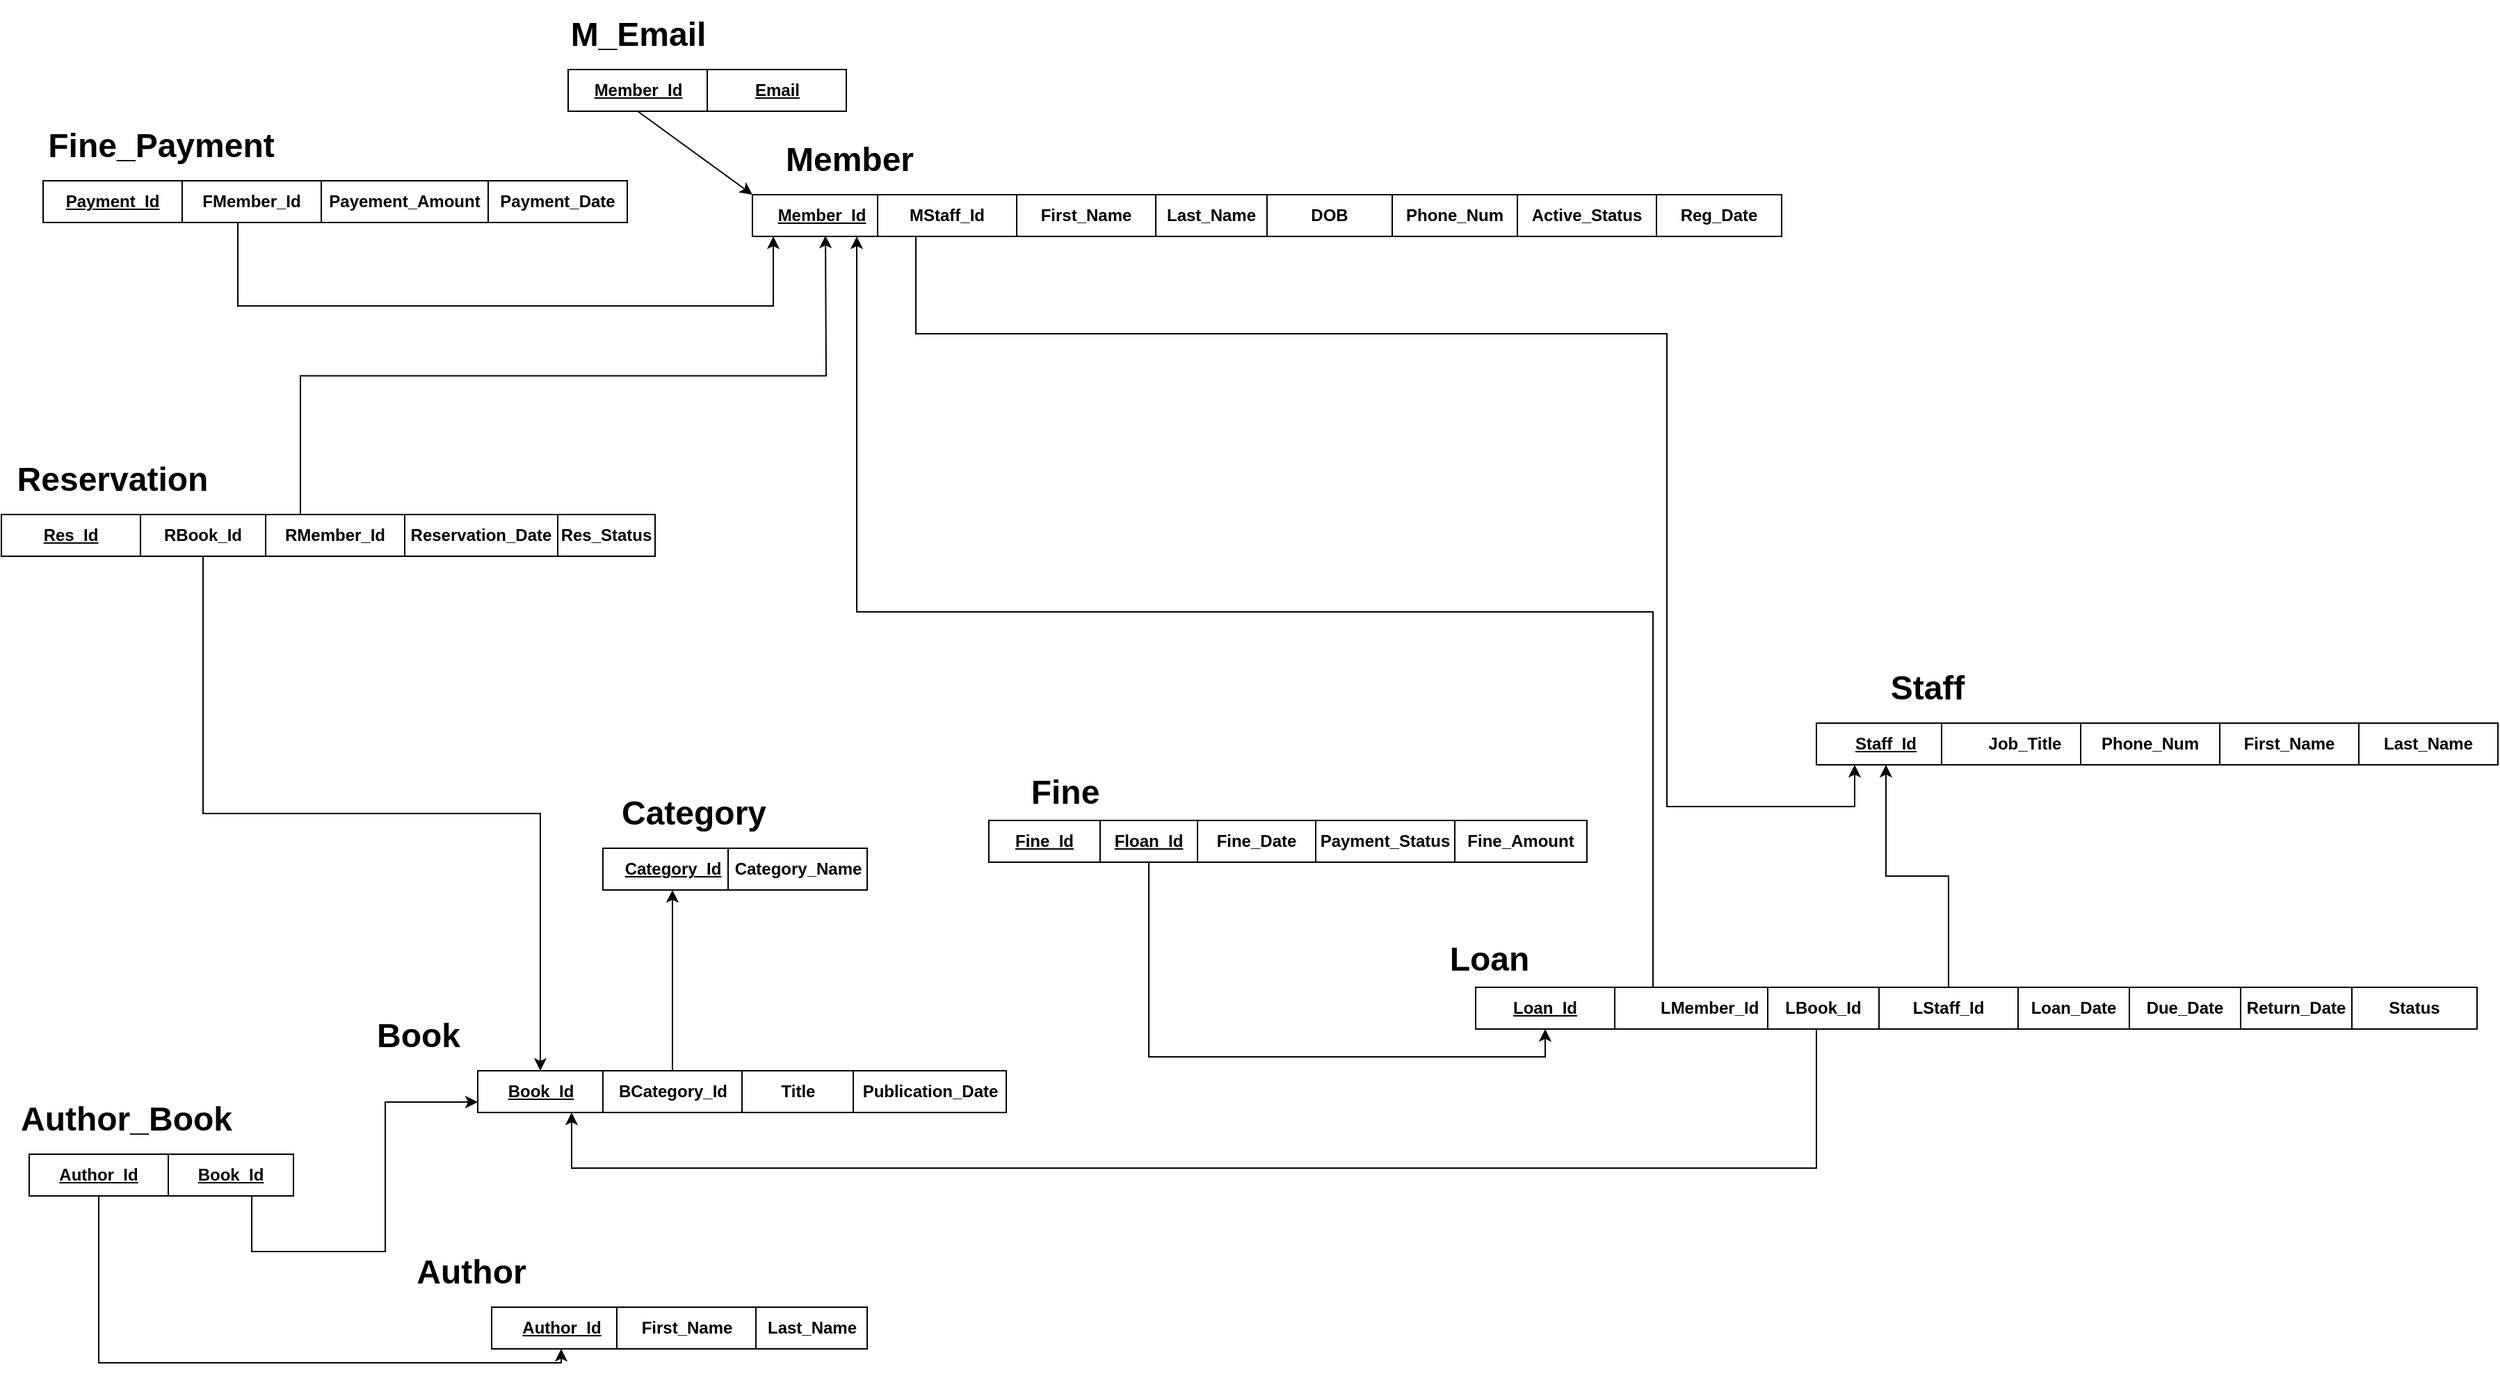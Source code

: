 <mxfile version="24.7.17">
  <diagram name="Page-1" id="WojzUJd4NsJB8XtwfvOg">
    <mxGraphModel dx="4185" dy="1805" grid="1" gridSize="10" guides="1" tooltips="1" connect="1" arrows="1" fold="1" page="1" pageScale="1" pageWidth="1100" pageHeight="850" math="0" shadow="0">
      <root>
        <mxCell id="0" />
        <mxCell id="1" parent="0" />
        <mxCell id="GHtkg06bpZ-TuPadIbtr-33" value="&lt;u&gt;&lt;b&gt;Member_Id&lt;/b&gt;&lt;/u&gt;" style="rounded=0;whiteSpace=wrap;html=1;movable=1;resizable=1;rotatable=1;deletable=1;editable=1;locked=0;connectable=1;" parent="1" vertex="1">
          <mxGeometry x="-780" y="-140" width="100" height="30" as="geometry" />
        </mxCell>
        <mxCell id="GHtkg06bpZ-TuPadIbtr-34" value="&lt;b&gt;First_Name&lt;/b&gt;" style="rounded=0;whiteSpace=wrap;html=1;movable=1;resizable=1;rotatable=1;deletable=1;editable=1;locked=0;connectable=1;" parent="1" vertex="1">
          <mxGeometry x="-590" y="-140" width="100" height="30" as="geometry" />
        </mxCell>
        <mxCell id="GHtkg06bpZ-TuPadIbtr-35" value="&lt;b&gt;Last_Name&lt;/b&gt;" style="rounded=0;whiteSpace=wrap;html=1;movable=1;resizable=1;rotatable=1;deletable=1;editable=1;locked=0;connectable=1;" parent="1" vertex="1">
          <mxGeometry x="-490" y="-140" width="80" height="30" as="geometry" />
        </mxCell>
        <mxCell id="GHtkg06bpZ-TuPadIbtr-37" value="&lt;b&gt;DOB&lt;/b&gt;" style="rounded=0;whiteSpace=wrap;html=1;movable=1;resizable=1;rotatable=1;deletable=1;editable=1;locked=0;connectable=1;" parent="1" vertex="1">
          <mxGeometry x="-410" y="-140" width="90" height="30" as="geometry" />
        </mxCell>
        <mxCell id="GHtkg06bpZ-TuPadIbtr-39" value="&lt;b&gt;Reg_Date&lt;/b&gt;" style="rounded=0;whiteSpace=wrap;html=1;movable=1;resizable=1;rotatable=1;deletable=1;editable=1;locked=0;connectable=1;" parent="1" vertex="1">
          <mxGeometry x="-130" y="-140" width="90" height="30" as="geometry" />
        </mxCell>
        <mxCell id="GHtkg06bpZ-TuPadIbtr-40" value="&lt;b&gt;Phone_Num&lt;/b&gt;" style="rounded=0;whiteSpace=wrap;html=1;movable=1;resizable=1;rotatable=1;deletable=1;editable=1;locked=0;connectable=1;" parent="1" vertex="1">
          <mxGeometry x="-320" y="-140" width="90" height="30" as="geometry" />
        </mxCell>
        <mxCell id="GHtkg06bpZ-TuPadIbtr-41" value="&lt;b&gt;Active_Status&lt;/b&gt;" style="rounded=0;whiteSpace=wrap;html=1;movable=1;resizable=1;rotatable=1;deletable=1;editable=1;locked=0;connectable=1;" parent="1" vertex="1">
          <mxGeometry x="-230" y="-140" width="100" height="30" as="geometry" />
        </mxCell>
        <mxCell id="GHtkg06bpZ-TuPadIbtr-42" value="&lt;b&gt;&lt;font style=&quot;font-size: 24px;&quot;&gt;Member&lt;/font&gt;&lt;/b&gt;" style="text;html=1;align=center;verticalAlign=middle;whiteSpace=wrap;rounded=0;" parent="1" vertex="1">
          <mxGeometry x="-780" y="-190" width="140" height="50" as="geometry" />
        </mxCell>
        <mxCell id="GHtkg06bpZ-TuPadIbtr-45" value="&lt;u&gt;&lt;b&gt;Book_Id&lt;/b&gt;&lt;/u&gt;" style="rounded=0;whiteSpace=wrap;html=1;" parent="1" vertex="1">
          <mxGeometry x="-977.5" y="490" width="90" height="30" as="geometry" />
        </mxCell>
        <mxCell id="GHtkg06bpZ-TuPadIbtr-46" value="&lt;b&gt;Publication_Date&lt;/b&gt;" style="rounded=0;whiteSpace=wrap;html=1;" parent="1" vertex="1">
          <mxGeometry x="-707.5" y="490" width="110" height="30" as="geometry" />
        </mxCell>
        <mxCell id="GHtkg06bpZ-TuPadIbtr-47" value="&lt;b&gt;Title&lt;/b&gt;" style="rounded=0;whiteSpace=wrap;html=1;align=center;" parent="1" vertex="1">
          <mxGeometry x="-787.5" y="490" width="80" height="30" as="geometry" />
        </mxCell>
        <mxCell id="GHtkg06bpZ-TuPadIbtr-54" value="&lt;b&gt;&lt;font style=&quot;font-size: 24px;&quot;&gt;Book&lt;/font&gt;&lt;/b&gt;" style="text;html=1;align=center;verticalAlign=middle;whiteSpace=wrap;rounded=0;" parent="1" vertex="1">
          <mxGeometry x="-1090" y="440" width="140" height="50" as="geometry" />
        </mxCell>
        <mxCell id="GHtkg06bpZ-TuPadIbtr-58" value="&lt;span style=&quot;font-size: 24px;&quot;&gt;&lt;b&gt;Reservation&lt;/b&gt;&lt;/span&gt;" style="text;html=1;align=center;verticalAlign=middle;whiteSpace=wrap;rounded=0;" parent="1" vertex="1">
          <mxGeometry x="-1310" y="40" width="140" height="50" as="geometry" />
        </mxCell>
        <mxCell id="GHtkg06bpZ-TuPadIbtr-61" value="&lt;u&gt;&lt;b&gt;Res_Id&lt;/b&gt;&lt;/u&gt;" style="rounded=0;whiteSpace=wrap;html=1;movable=1;resizable=1;rotatable=1;deletable=1;editable=1;locked=0;connectable=1;" parent="1" vertex="1">
          <mxGeometry x="-1320" y="90" width="100" height="30" as="geometry" />
        </mxCell>
        <mxCell id="GHtkg06bpZ-TuPadIbtr-62" value="&lt;b&gt;Reservation_Date&lt;/b&gt;" style="rounded=0;whiteSpace=wrap;html=1;movable=1;resizable=1;rotatable=1;deletable=1;editable=1;locked=0;connectable=1;" parent="1" vertex="1">
          <mxGeometry x="-1030" y="90" width="110" height="30" as="geometry" />
        </mxCell>
        <mxCell id="GHtkg06bpZ-TuPadIbtr-63" value="&lt;b&gt;Res_Status&lt;/b&gt;" style="rounded=0;whiteSpace=wrap;html=1;movable=1;resizable=1;rotatable=1;deletable=1;editable=1;locked=0;connectable=1;" parent="1" vertex="1">
          <mxGeometry x="-920" y="90" width="70" height="30" as="geometry" />
        </mxCell>
        <mxCell id="GHtkg06bpZ-TuPadIbtr-70" value="&lt;b&gt;&lt;font style=&quot;font-size: 24px;&quot;&gt;Author&lt;/font&gt;&lt;/b&gt;" style="text;html=1;align=center;verticalAlign=middle;whiteSpace=wrap;rounded=0;" parent="1" vertex="1">
          <mxGeometry x="-1052.5" y="610" width="140" height="50" as="geometry" />
        </mxCell>
        <mxCell id="GHtkg06bpZ-TuPadIbtr-72" value="&lt;u&gt;&lt;b&gt;Author_Id&lt;/b&gt;&lt;/u&gt;" style="rounded=0;whiteSpace=wrap;html=1;movable=1;resizable=1;rotatable=1;deletable=1;editable=1;locked=0;connectable=1;" parent="1" vertex="1">
          <mxGeometry x="-967.5" y="660" width="100" height="30" as="geometry" />
        </mxCell>
        <mxCell id="GHtkg06bpZ-TuPadIbtr-73" value="&lt;b&gt;First_Name&lt;/b&gt;" style="rounded=0;whiteSpace=wrap;html=1;movable=1;resizable=1;rotatable=1;deletable=1;editable=1;locked=0;connectable=1;" parent="1" vertex="1">
          <mxGeometry x="-877.5" y="660" width="100" height="30" as="geometry" />
        </mxCell>
        <mxCell id="GHtkg06bpZ-TuPadIbtr-74" value="&lt;b&gt;Last_Name&lt;/b&gt;" style="rounded=0;whiteSpace=wrap;html=1;movable=1;resizable=1;rotatable=1;deletable=1;editable=1;locked=0;connectable=1;" parent="1" vertex="1">
          <mxGeometry x="-777.5" y="660" width="80" height="30" as="geometry" />
        </mxCell>
        <mxCell id="GHtkg06bpZ-TuPadIbtr-81" value="&lt;u&gt;&lt;b&gt;Category_Id&lt;/b&gt;&lt;/u&gt;" style="rounded=0;whiteSpace=wrap;html=1;movable=1;resizable=1;rotatable=1;deletable=1;editable=1;locked=0;connectable=1;" parent="1" vertex="1">
          <mxGeometry x="-887.5" y="330" width="100" height="30" as="geometry" />
        </mxCell>
        <mxCell id="GHtkg06bpZ-TuPadIbtr-82" value="&lt;b&gt;Category_Name&lt;/b&gt;" style="rounded=0;whiteSpace=wrap;html=1;movable=1;resizable=1;rotatable=1;deletable=1;editable=1;locked=0;connectable=1;" parent="1" vertex="1">
          <mxGeometry x="-797.5" y="330" width="100" height="30" as="geometry" />
        </mxCell>
        <mxCell id="GHtkg06bpZ-TuPadIbtr-84" value="&lt;b&gt;&lt;font style=&quot;font-size: 24px;&quot;&gt;Category&lt;/font&gt;&lt;/b&gt;" style="text;html=1;align=center;verticalAlign=middle;whiteSpace=wrap;rounded=0;" parent="1" vertex="1">
          <mxGeometry x="-892.5" y="280" width="140" height="50" as="geometry" />
        </mxCell>
        <mxCell id="GHtkg06bpZ-TuPadIbtr-85" value="&lt;b&gt;&lt;u&gt;Payment_Id&lt;/u&gt;&lt;/b&gt;" style="rounded=0;whiteSpace=wrap;html=1;movable=1;resizable=1;rotatable=1;deletable=1;editable=1;locked=0;connectable=1;" parent="1" vertex="1">
          <mxGeometry x="-1290" y="-150" width="100" height="30" as="geometry" />
        </mxCell>
        <mxCell id="GHtkg06bpZ-TuPadIbtr-86" value="&lt;b&gt;Payement_Amount&lt;/b&gt;" style="rounded=0;whiteSpace=wrap;html=1;movable=1;resizable=1;rotatable=1;deletable=1;editable=1;locked=0;connectable=1;" parent="1" vertex="1">
          <mxGeometry x="-1090" y="-150" width="120" height="30" as="geometry" />
        </mxCell>
        <mxCell id="GHtkg06bpZ-TuPadIbtr-87" value="&lt;b&gt;Payment_Date&lt;/b&gt;" style="rounded=0;whiteSpace=wrap;html=1;movable=1;resizable=1;rotatable=1;deletable=1;editable=1;locked=0;connectable=1;" parent="1" vertex="1">
          <mxGeometry x="-970" y="-150" width="100" height="30" as="geometry" />
        </mxCell>
        <mxCell id="GHtkg06bpZ-TuPadIbtr-88" value="&lt;b&gt;&lt;font style=&quot;font-size: 24px;&quot;&gt;Fine_Payment&lt;/font&gt;&lt;/b&gt;" style="text;html=1;align=center;verticalAlign=middle;whiteSpace=wrap;rounded=0;" parent="1" vertex="1">
          <mxGeometry x="-1275" y="-200" width="140" height="50" as="geometry" />
        </mxCell>
        <mxCell id="GHtkg06bpZ-TuPadIbtr-96" value="&lt;b&gt;&lt;u&gt;Staff_Id&lt;/u&gt;&lt;/b&gt;" style="rounded=0;whiteSpace=wrap;html=1;movable=1;resizable=1;rotatable=1;deletable=1;editable=1;locked=0;connectable=1;" parent="1" vertex="1">
          <mxGeometry x="-15" y="240" width="100" height="30" as="geometry" />
        </mxCell>
        <mxCell id="GHtkg06bpZ-TuPadIbtr-97" value="&lt;b&gt;Job_Title&lt;/b&gt;" style="rounded=0;whiteSpace=wrap;html=1;movable=1;resizable=1;rotatable=1;deletable=1;editable=1;locked=0;connectable=1;" parent="1" vertex="1">
          <mxGeometry x="75" y="240" width="120" height="30" as="geometry" />
        </mxCell>
        <mxCell id="GHtkg06bpZ-TuPadIbtr-98" value="&lt;b&gt;Phone_Num&lt;/b&gt;" style="rounded=0;whiteSpace=wrap;html=1;movable=1;resizable=1;rotatable=1;deletable=1;editable=1;locked=0;connectable=1;" parent="1" vertex="1">
          <mxGeometry x="175" y="240" width="100" height="30" as="geometry" />
        </mxCell>
        <mxCell id="GHtkg06bpZ-TuPadIbtr-99" value="&lt;span style=&quot;font-size: 24px;&quot;&gt;&lt;b&gt;Staff&lt;/b&gt;&lt;/span&gt;" style="text;html=1;align=center;verticalAlign=middle;whiteSpace=wrap;rounded=0;" parent="1" vertex="1">
          <mxGeometry x="-5" y="190" width="140" height="50" as="geometry" />
        </mxCell>
        <mxCell id="GHtkg06bpZ-TuPadIbtr-100" value="&lt;b&gt;First_Name&lt;/b&gt;" style="rounded=0;whiteSpace=wrap;html=1;movable=1;resizable=1;rotatable=1;deletable=1;editable=1;locked=0;connectable=1;" parent="1" vertex="1">
          <mxGeometry x="275" y="240" width="100" height="30" as="geometry" />
        </mxCell>
        <mxCell id="GHtkg06bpZ-TuPadIbtr-101" value="&lt;b&gt;Last_Name&lt;/b&gt;" style="rounded=0;whiteSpace=wrap;html=1;movable=1;resizable=1;rotatable=1;deletable=1;editable=1;locked=0;connectable=1;" parent="1" vertex="1">
          <mxGeometry x="375" y="240" width="100" height="30" as="geometry" />
        </mxCell>
        <mxCell id="GHtkg06bpZ-TuPadIbtr-102" value="&lt;u&gt;&lt;b&gt;Loan_Id&lt;/b&gt;&lt;/u&gt;" style="rounded=0;whiteSpace=wrap;html=1;movable=1;resizable=1;rotatable=1;deletable=1;editable=1;locked=0;connectable=1;" parent="1" vertex="1">
          <mxGeometry x="-260" y="430" width="100" height="30" as="geometry" />
        </mxCell>
        <mxCell id="GHtkg06bpZ-TuPadIbtr-103" value="&lt;b&gt;Status&lt;/b&gt;" style="rounded=0;whiteSpace=wrap;html=1;movable=1;resizable=1;rotatable=1;deletable=1;editable=1;locked=0;connectable=1;" parent="1" vertex="1">
          <mxGeometry x="370" y="430" width="90" height="30" as="geometry" />
        </mxCell>
        <mxCell id="GHtkg06bpZ-TuPadIbtr-104" value="&lt;b&gt;Return_Date&lt;/b&gt;" style="rounded=0;whiteSpace=wrap;html=1;movable=1;resizable=1;rotatable=1;deletable=1;editable=1;locked=0;connectable=1;" parent="1" vertex="1">
          <mxGeometry x="290" y="430" width="80" height="30" as="geometry" />
        </mxCell>
        <mxCell id="GHtkg06bpZ-TuPadIbtr-105" value="&lt;span style=&quot;font-size: 24px;&quot;&gt;&lt;b&gt;Loan&lt;/b&gt;&lt;/span&gt;" style="text;html=1;align=center;verticalAlign=middle;whiteSpace=wrap;rounded=0;" parent="1" vertex="1">
          <mxGeometry x="-320" y="390" width="140" height="40" as="geometry" />
        </mxCell>
        <mxCell id="GHtkg06bpZ-TuPadIbtr-106" value="&lt;b&gt;Due_Date&lt;/b&gt;" style="rounded=0;whiteSpace=wrap;html=1;movable=1;resizable=1;rotatable=1;deletable=1;editable=1;locked=0;connectable=1;" parent="1" vertex="1">
          <mxGeometry x="210" y="430" width="80" height="30" as="geometry" />
        </mxCell>
        <mxCell id="GHtkg06bpZ-TuPadIbtr-107" value="&lt;b&gt;Loan_Date&lt;/b&gt;" style="rounded=0;whiteSpace=wrap;html=1;movable=1;resizable=1;rotatable=1;deletable=1;editable=1;locked=0;connectable=1;" parent="1" vertex="1">
          <mxGeometry x="130" y="430" width="80" height="30" as="geometry" />
        </mxCell>
        <mxCell id="GHtkg06bpZ-TuPadIbtr-108" value="&lt;b&gt;&lt;u&gt;Fine_Id&lt;/u&gt;&lt;/b&gt;" style="rounded=0;whiteSpace=wrap;html=1;movable=1;resizable=1;rotatable=1;deletable=1;editable=1;locked=0;connectable=1;" parent="1" vertex="1">
          <mxGeometry x="-610" y="310" width="80" height="30" as="geometry" />
        </mxCell>
        <mxCell id="GHtkg06bpZ-TuPadIbtr-109" value="&lt;b&gt;Fine_Date&lt;/b&gt;" style="rounded=0;whiteSpace=wrap;html=1;movable=1;resizable=1;rotatable=1;deletable=1;editable=1;locked=0;connectable=1;" parent="1" vertex="1">
          <mxGeometry x="-460" y="310" width="85" height="30" as="geometry" />
        </mxCell>
        <mxCell id="GHtkg06bpZ-TuPadIbtr-110" value="&lt;b&gt;Payment_Status&lt;/b&gt;" style="rounded=0;whiteSpace=wrap;html=1;movable=1;resizable=1;rotatable=1;deletable=1;editable=1;locked=0;connectable=1;" parent="1" vertex="1">
          <mxGeometry x="-375" y="310" width="100" height="30" as="geometry" />
        </mxCell>
        <mxCell id="GHtkg06bpZ-TuPadIbtr-111" value="&lt;b&gt;Fine_Amount&lt;/b&gt;" style="rounded=0;whiteSpace=wrap;html=1;movable=1;resizable=1;rotatable=1;deletable=1;editable=1;locked=0;connectable=1;" parent="1" vertex="1">
          <mxGeometry x="-275" y="310" width="95" height="30" as="geometry" />
        </mxCell>
        <mxCell id="GHtkg06bpZ-TuPadIbtr-113" value="&lt;span style=&quot;font-size: 24px;&quot;&gt;&lt;b&gt;Fine&lt;/b&gt;&lt;/span&gt;" style="text;html=1;align=center;verticalAlign=middle;whiteSpace=wrap;rounded=0;" parent="1" vertex="1">
          <mxGeometry x="-625" y="270" width="140" height="40" as="geometry" />
        </mxCell>
        <mxCell id="GHtkg06bpZ-TuPadIbtr-118" value="&lt;b&gt;&lt;u&gt;Floan_Id&lt;/u&gt;&lt;/b&gt;" style="rounded=0;whiteSpace=wrap;html=1;movable=1;resizable=1;rotatable=1;deletable=1;editable=1;locked=0;connectable=1;" parent="1" vertex="1">
          <mxGeometry x="-530" y="310" width="70" height="30" as="geometry" />
        </mxCell>
        <mxCell id="GHtkg06bpZ-TuPadIbtr-121" value="&lt;b&gt;MStaff_Id&lt;/b&gt;" style="rounded=0;whiteSpace=wrap;html=1;movable=1;resizable=1;rotatable=1;deletable=1;editable=1;locked=0;connectable=1;" parent="1" vertex="1">
          <mxGeometry x="-690" y="-140" width="100" height="30" as="geometry" />
        </mxCell>
        <mxCell id="GHtkg06bpZ-TuPadIbtr-122" value="" style="endArrow=classic;html=1;rounded=0;exitX=0.5;exitY=1;exitDx=0;exitDy=0;entryX=0.5;entryY=1;entryDx=0;entryDy=0;edgeStyle=orthogonalEdgeStyle;" parent="1" edge="1">
          <mxGeometry width="50" height="50" relative="1" as="geometry">
            <mxPoint x="-662.5" y="-110" as="sourcePoint" />
            <mxPoint x="12.5" y="270" as="targetPoint" />
            <Array as="points">
              <mxPoint x="-662.5" y="-40" />
              <mxPoint x="-122.5" y="-40" />
              <mxPoint x="-122.5" y="300" />
              <mxPoint x="12.5" y="300" />
            </Array>
          </mxGeometry>
        </mxCell>
        <mxCell id="GHtkg06bpZ-TuPadIbtr-124" value="&lt;b&gt;LStaff_Id&lt;/b&gt;" style="rounded=0;whiteSpace=wrap;html=1;movable=1;resizable=1;rotatable=1;deletable=1;editable=1;locked=0;connectable=1;" parent="1" vertex="1">
          <mxGeometry x="30" y="430" width="100" height="30" as="geometry" />
        </mxCell>
        <mxCell id="GHtkg06bpZ-TuPadIbtr-127" value="" style="endArrow=classic;html=1;rounded=0;exitX=0.5;exitY=0;exitDx=0;exitDy=0;entryX=0.5;entryY=1;entryDx=0;entryDy=0;edgeStyle=orthogonalEdgeStyle;" parent="1" source="GHtkg06bpZ-TuPadIbtr-124" target="GHtkg06bpZ-TuPadIbtr-96" edge="1">
          <mxGeometry width="50" height="50" relative="1" as="geometry">
            <mxPoint x="77.5" y="530" as="sourcePoint" />
            <mxPoint x="-17.5" y="627.5" as="targetPoint" />
          </mxGeometry>
        </mxCell>
        <mxCell id="GHtkg06bpZ-TuPadIbtr-128" value="&lt;b style=&quot;&quot;&gt;FMember_Id&lt;/b&gt;" style="rounded=0;whiteSpace=wrap;html=1;movable=1;resizable=1;rotatable=1;deletable=1;editable=1;locked=0;connectable=1;" parent="1" vertex="1">
          <mxGeometry x="-1190" y="-150" width="100" height="30" as="geometry" />
        </mxCell>
        <mxCell id="GHtkg06bpZ-TuPadIbtr-131" value="&lt;b style=&quot;&quot;&gt;&lt;span style=&quot;white-space: pre;&quot;&gt;&#x9;&lt;/span&gt;LMember_Id&lt;/b&gt;" style="rounded=0;whiteSpace=wrap;html=1;movable=1;resizable=1;rotatable=1;deletable=1;editable=1;locked=0;connectable=1;align=center;" parent="1" vertex="1">
          <mxGeometry x="-160" y="430" width="110" height="30" as="geometry" />
        </mxCell>
        <mxCell id="GHtkg06bpZ-TuPadIbtr-134" value="" style="endArrow=classic;html=1;rounded=0;exitX=0.25;exitY=0;exitDx=0;exitDy=0;entryX=0.75;entryY=1;entryDx=0;entryDy=0;edgeStyle=orthogonalEdgeStyle;" parent="1" source="GHtkg06bpZ-TuPadIbtr-131" target="GHtkg06bpZ-TuPadIbtr-33" edge="1">
          <mxGeometry width="50" height="50" relative="1" as="geometry">
            <mxPoint x="-220" y="140" as="sourcePoint" />
            <mxPoint x="-170" y="90" as="targetPoint" />
          </mxGeometry>
        </mxCell>
        <mxCell id="GHtkg06bpZ-TuPadIbtr-135" value="&lt;b style=&quot;&quot;&gt;LBook_Id&lt;/b&gt;" style="rounded=0;whiteSpace=wrap;html=1;" parent="1" vertex="1">
          <mxGeometry x="-50" y="430" width="80" height="30" as="geometry" />
        </mxCell>
        <mxCell id="GHtkg06bpZ-TuPadIbtr-138" value="" style="endArrow=classic;html=1;rounded=0;exitX=0.5;exitY=1;exitDx=0;exitDy=0;entryX=0.75;entryY=1;entryDx=0;entryDy=0;edgeStyle=orthogonalEdgeStyle;" parent="1" source="GHtkg06bpZ-TuPadIbtr-135" target="GHtkg06bpZ-TuPadIbtr-45" edge="1">
          <mxGeometry width="50" height="50" relative="1" as="geometry">
            <mxPoint x="-440" y="540" as="sourcePoint" />
            <mxPoint x="-390" y="490" as="targetPoint" />
            <Array as="points">
              <mxPoint x="-15" y="560" />
              <mxPoint x="-910" y="560" />
            </Array>
          </mxGeometry>
        </mxCell>
        <mxCell id="9wyofnjwxzsRfdaBfU_B-3" value="&lt;b style=&quot;&quot;&gt;RMember_Id&lt;/b&gt;" style="rounded=0;whiteSpace=wrap;html=1;movable=1;resizable=1;rotatable=1;deletable=1;editable=1;locked=0;connectable=1;" parent="1" vertex="1">
          <mxGeometry x="-1130" y="90" width="100" height="30" as="geometry" />
        </mxCell>
        <mxCell id="9wyofnjwxzsRfdaBfU_B-5" value="" style="endArrow=classic;html=1;rounded=0;entryX=0.5;entryY=1;entryDx=0;entryDy=0;edgeStyle=orthogonalEdgeStyle;exitX=0.25;exitY=0;exitDx=0;exitDy=0;" parent="1" source="9wyofnjwxzsRfdaBfU_B-3" edge="1">
          <mxGeometry width="50" height="50" relative="1" as="geometry">
            <mxPoint x="-1100" y="40" as="sourcePoint" />
            <mxPoint x="-727.5" y="-110.55" as="targetPoint" />
          </mxGeometry>
        </mxCell>
        <mxCell id="9wyofnjwxzsRfdaBfU_B-6" value="&lt;b style=&quot;&quot;&gt;RBook_Id&lt;/b&gt;" style="rounded=0;whiteSpace=wrap;html=1;" parent="1" vertex="1">
          <mxGeometry x="-1220" y="90" width="90" height="30" as="geometry" />
        </mxCell>
        <mxCell id="9wyofnjwxzsRfdaBfU_B-7" value="" style="endArrow=classic;html=1;rounded=0;exitX=0.5;exitY=1;exitDx=0;exitDy=0;entryX=0.5;entryY=0;entryDx=0;entryDy=0;edgeStyle=orthogonalEdgeStyle;" parent="1" source="9wyofnjwxzsRfdaBfU_B-6" target="GHtkg06bpZ-TuPadIbtr-45" edge="1">
          <mxGeometry width="50" height="50" relative="1" as="geometry">
            <mxPoint x="-590" y="300" as="sourcePoint" />
            <mxPoint x="-540" y="250" as="targetPoint" />
          </mxGeometry>
        </mxCell>
        <mxCell id="9wyofnjwxzsRfdaBfU_B-8" value="&lt;b style=&quot;&quot;&gt;BCategory_Id&lt;/b&gt;" style="rounded=0;whiteSpace=wrap;html=1;movable=1;resizable=1;rotatable=1;deletable=1;editable=1;locked=0;connectable=1;" parent="1" vertex="1">
          <mxGeometry x="-887.5" y="490" width="100" height="30" as="geometry" />
        </mxCell>
        <mxCell id="9wyofnjwxzsRfdaBfU_B-11" value="" style="endArrow=classic;html=1;rounded=0;exitX=0.5;exitY=0;exitDx=0;exitDy=0;entryX=0.5;entryY=1;entryDx=0;entryDy=0;" parent="1" source="9wyofnjwxzsRfdaBfU_B-8" target="GHtkg06bpZ-TuPadIbtr-81" edge="1">
          <mxGeometry width="50" height="50" relative="1" as="geometry">
            <mxPoint x="-670" y="400" as="sourcePoint" />
            <mxPoint x="-720" y="450" as="targetPoint" />
          </mxGeometry>
        </mxCell>
        <mxCell id="9wyofnjwxzsRfdaBfU_B-12" value="" style="endArrow=classic;html=1;rounded=0;exitX=0.5;exitY=1;exitDx=0;exitDy=0;entryX=0.5;entryY=1;entryDx=0;entryDy=0;edgeStyle=orthogonalEdgeStyle;" parent="1" source="GHtkg06bpZ-TuPadIbtr-118" target="GHtkg06bpZ-TuPadIbtr-102" edge="1">
          <mxGeometry width="50" height="50" relative="1" as="geometry">
            <mxPoint x="-470" y="220" as="sourcePoint" />
            <mxPoint x="-520" y="270" as="targetPoint" />
            <Array as="points">
              <mxPoint x="-495" y="480" />
              <mxPoint x="-210" y="480" />
            </Array>
          </mxGeometry>
        </mxCell>
        <mxCell id="9wyofnjwxzsRfdaBfU_B-15" value="&lt;u&gt;&lt;b&gt;Author_Id&lt;/b&gt;&lt;/u&gt;" style="rounded=0;whiteSpace=wrap;html=1;movable=1;resizable=1;rotatable=1;deletable=1;editable=1;locked=0;connectable=1;" parent="1" vertex="1">
          <mxGeometry x="-1300" y="550" width="100" height="30" as="geometry" />
        </mxCell>
        <mxCell id="9wyofnjwxzsRfdaBfU_B-18" value="&lt;u&gt;&lt;b&gt;Book_Id&lt;/b&gt;&lt;/u&gt;" style="rounded=0;whiteSpace=wrap;html=1;" parent="1" vertex="1">
          <mxGeometry x="-1200" y="550" width="90" height="30" as="geometry" />
        </mxCell>
        <mxCell id="9wyofnjwxzsRfdaBfU_B-19" value="" style="endArrow=classic;html=1;rounded=0;exitX=0.75;exitY=1;exitDx=0;exitDy=0;entryX=0;entryY=0.75;entryDx=0;entryDy=0;edgeStyle=orthogonalEdgeStyle;" parent="1" source="9wyofnjwxzsRfdaBfU_B-18" target="GHtkg06bpZ-TuPadIbtr-45" edge="1">
          <mxGeometry width="50" height="50" relative="1" as="geometry">
            <mxPoint x="-1090" y="590" as="sourcePoint" />
            <mxPoint x="-1040" y="540" as="targetPoint" />
            <Array as="points">
              <mxPoint x="-1140" y="580" />
              <mxPoint x="-1140" y="620" />
              <mxPoint x="-1044" y="620" />
              <mxPoint x="-1044" y="513" />
            </Array>
          </mxGeometry>
        </mxCell>
        <mxCell id="9wyofnjwxzsRfdaBfU_B-21" value="&lt;span style=&quot;font-size: 24px;&quot;&gt;&lt;b&gt;Author_Book&lt;/b&gt;&lt;/span&gt;" style="text;html=1;align=center;verticalAlign=middle;whiteSpace=wrap;rounded=0;" parent="1" vertex="1">
          <mxGeometry x="-1300" y="500" width="140" height="50" as="geometry" />
        </mxCell>
        <mxCell id="9wyofnjwxzsRfdaBfU_B-22" value="" style="endArrow=classic;html=1;rounded=0;exitX=0.5;exitY=1;exitDx=0;exitDy=0;entryX=0.25;entryY=1;entryDx=0;entryDy=0;edgeStyle=orthogonalEdgeStyle;" parent="1" edge="1">
          <mxGeometry width="50" height="50" relative="1" as="geometry">
            <mxPoint x="-1150" y="-120" as="sourcePoint" />
            <mxPoint x="-765" y="-110" as="targetPoint" />
            <Array as="points">
              <mxPoint x="-1150" y="-60" />
              <mxPoint x="-765" y="-60" />
            </Array>
          </mxGeometry>
        </mxCell>
        <mxCell id="9wyofnjwxzsRfdaBfU_B-25" value="&lt;u&gt;&lt;b&gt;Member_Id&lt;/b&gt;&lt;/u&gt;" style="rounded=0;whiteSpace=wrap;html=1;movable=1;resizable=1;rotatable=1;deletable=1;editable=1;locked=0;connectable=1;" parent="1" vertex="1">
          <mxGeometry x="-912.5" y="-230" width="100" height="30" as="geometry" />
        </mxCell>
        <mxCell id="9wyofnjwxzsRfdaBfU_B-26" value="&lt;u&gt;&lt;b&gt;Email&lt;/b&gt;&lt;/u&gt;" style="rounded=0;whiteSpace=wrap;html=1;movable=1;resizable=1;rotatable=1;deletable=1;editable=1;locked=0;connectable=1;" parent="1" vertex="1">
          <mxGeometry x="-812.5" y="-230" width="100" height="30" as="geometry" />
        </mxCell>
        <mxCell id="9wyofnjwxzsRfdaBfU_B-27" value="&lt;b&gt;&lt;font style=&quot;font-size: 24px;&quot;&gt;M_Email&lt;/font&gt;&lt;/b&gt;" style="text;html=1;align=center;verticalAlign=middle;whiteSpace=wrap;rounded=0;" parent="1" vertex="1">
          <mxGeometry x="-932.5" y="-280" width="140" height="50" as="geometry" />
        </mxCell>
        <mxCell id="9wyofnjwxzsRfdaBfU_B-28" value="" style="endArrow=classic;html=1;rounded=0;exitX=0.5;exitY=1;exitDx=0;exitDy=0;entryX=0;entryY=1;entryDx=0;entryDy=0;" parent="1" source="9wyofnjwxzsRfdaBfU_B-25" target="GHtkg06bpZ-TuPadIbtr-42" edge="1">
          <mxGeometry width="50" height="50" relative="1" as="geometry">
            <mxPoint x="-812.5" y="-170" as="sourcePoint" />
            <mxPoint x="-722.5" y="-190" as="targetPoint" />
          </mxGeometry>
        </mxCell>
        <mxCell id="8HVLrt7P6a0JWobJf-o0-4" value="" style="endArrow=classic;html=1;rounded=0;exitX=0.5;exitY=1;exitDx=0;exitDy=0;entryX=0.5;entryY=1;entryDx=0;entryDy=0;edgeStyle=orthogonalEdgeStyle;" parent="1" source="9wyofnjwxzsRfdaBfU_B-15" target="GHtkg06bpZ-TuPadIbtr-72" edge="1">
          <mxGeometry width="50" height="50" relative="1" as="geometry">
            <mxPoint x="-1180" y="740" as="sourcePoint" />
            <mxPoint x="-1130" y="690" as="targetPoint" />
          </mxGeometry>
        </mxCell>
      </root>
    </mxGraphModel>
  </diagram>
</mxfile>
